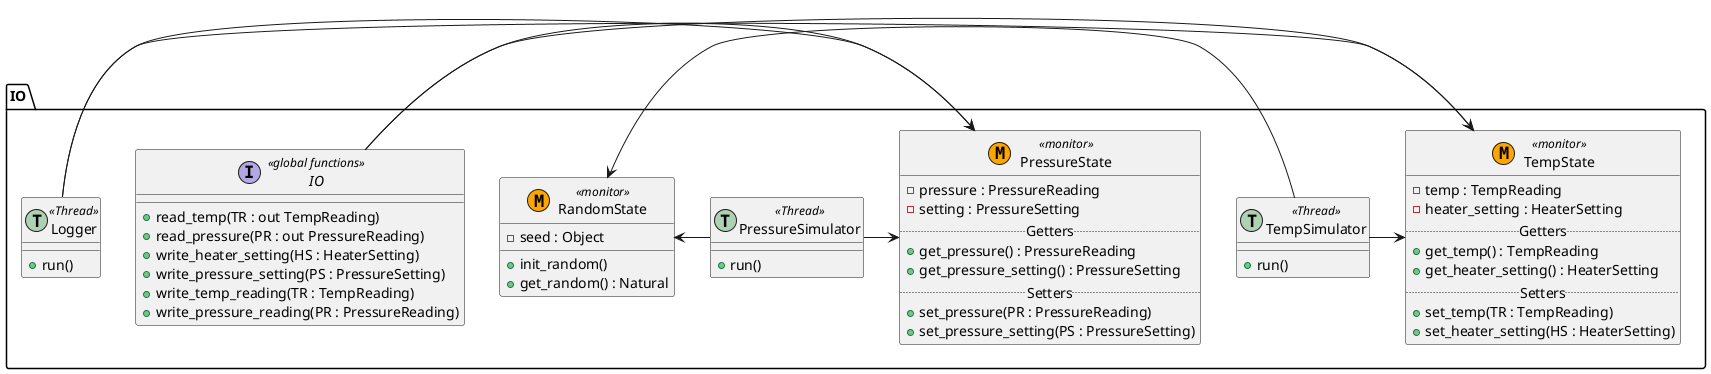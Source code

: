 @startuml

package "IO" {
interface IO << global functions >> {
    +read_temp(TR : out TempReading)
    +read_pressure(PR : out PressureReading)
    +write_heater_setting(HS : HeaterSetting)
    +write_pressure_setting(PS : PressureSetting)
    +write_temp_reading(TR : TempReading)
    +write_pressure_reading(PR : PressureReading)
}

together {
class TempState << (M,orange) monitor >> {
    -temp : TempReading
    -heater_setting : HeaterSetting
    .. Getters ..
    +get_temp() : TempReading
    +get_heater_setting() : HeaterSetting
    .. Setters ..
    +set_temp(TR : TempReading)
    +set_heater_setting(HS : HeaterSetting)
}

class TempSimulator << (T,#ADD1B2) Thread >> {
    +run()
}
}

together {
class PressureState << (M,orange) monitor >> {
    -pressure : PressureReading
    -setting : PressureSetting
    .. Getters ..
    +get_pressure() : PressureReading
    +get_pressure_setting() : PressureSetting
    .. Setters ..
    +set_pressure(PR : PressureReading)
    +set_pressure_setting(PS : PressureSetting)
}

class PressureSimulator << (T,#ADD1B2) Thread >> {
    +run()
}
}

class Logger << (T,#ADD1B2) Thread >> {
    +run()
}

class RandomState << (M,orange) monitor >> {
    -seed : Object
    +init_random()
    +get_random() : Natural
}

TempSimulator -> TempState
TempSimulator -> RandomState
IO -> TempState

PressureSimulator -> PressureState
PressureSimulator -> RandomState
IO -> PressureState

Logger -> TempState
Logger -> PressureState
}

@enduml
